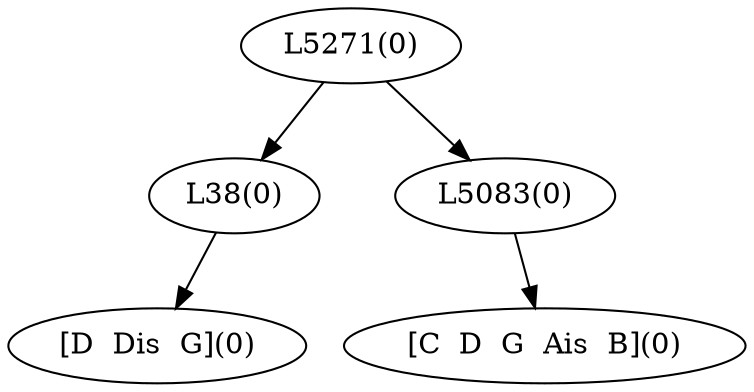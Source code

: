 digraph sample{
"L38(0)"->"[D  Dis  G](0)"
"L5083(0)"->"[C  D  G  Ais  B](0)"
"L5271(0)"->"L38(0)"
"L5271(0)"->"L5083(0)"
{rank = min; "L5271(0)"}
{rank = same; "L38(0)"; "L5083(0)";}
{rank = max; "[C  D  G  Ais  B](0)"; "[D  Dis  G](0)";}
}
